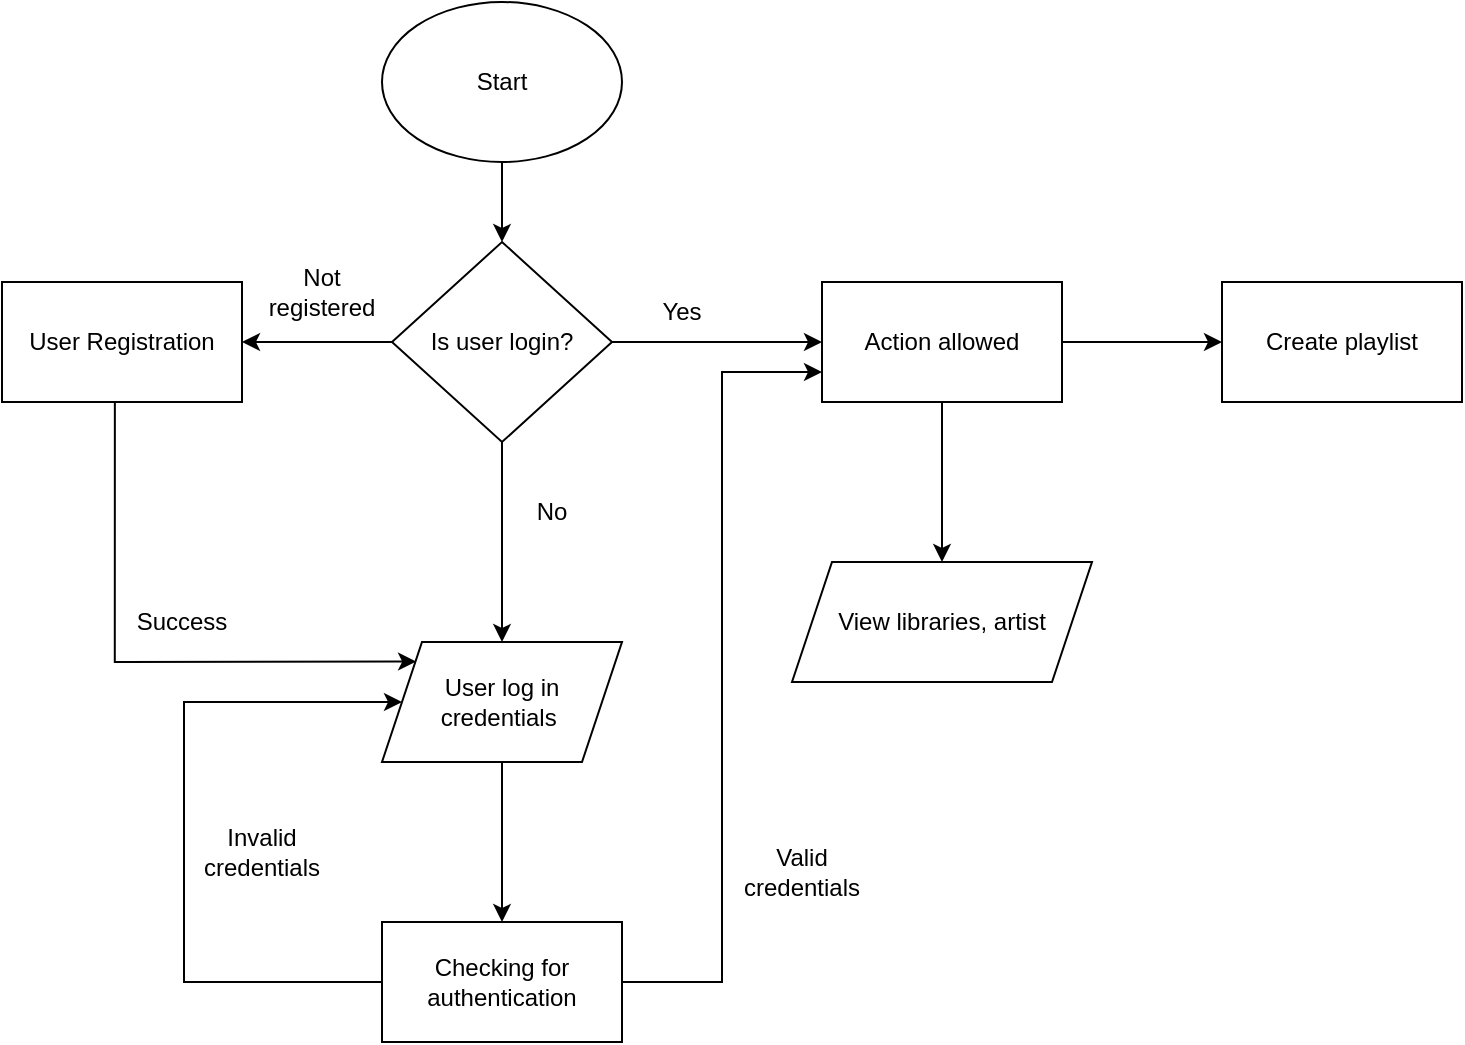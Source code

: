 <mxfile version="24.5.4" type="device">
  <diagram name="Page-1" id="OXSxE3VEZ94DNFSUdmI-">
    <mxGraphModel dx="1020" dy="453" grid="1" gridSize="10" guides="1" tooltips="1" connect="1" arrows="1" fold="1" page="1" pageScale="1" pageWidth="850" pageHeight="1100" math="0" shadow="0">
      <root>
        <mxCell id="0" />
        <mxCell id="1" parent="0" />
        <mxCell id="Y8dS5T9toLKJ-sX35FDT-26" style="edgeStyle=orthogonalEdgeStyle;rounded=0;orthogonalLoop=1;jettySize=auto;html=1;entryX=0.5;entryY=0;entryDx=0;entryDy=0;" parent="1" source="Y8dS5T9toLKJ-sX35FDT-1" target="Y8dS5T9toLKJ-sX35FDT-2" edge="1">
          <mxGeometry relative="1" as="geometry" />
        </mxCell>
        <mxCell id="Y8dS5T9toLKJ-sX35FDT-1" value="Start" style="ellipse;whiteSpace=wrap;html=1;" parent="1" vertex="1">
          <mxGeometry x="260" y="80" width="120" height="80" as="geometry" />
        </mxCell>
        <mxCell id="Y8dS5T9toLKJ-sX35FDT-3" style="edgeStyle=orthogonalEdgeStyle;rounded=0;orthogonalLoop=1;jettySize=auto;html=1;" parent="1" source="Y8dS5T9toLKJ-sX35FDT-2" edge="1">
          <mxGeometry relative="1" as="geometry">
            <mxPoint x="480" y="250" as="targetPoint" />
          </mxGeometry>
        </mxCell>
        <mxCell id="Y8dS5T9toLKJ-sX35FDT-11" value="" style="edgeStyle=orthogonalEdgeStyle;rounded=0;orthogonalLoop=1;jettySize=auto;html=1;" parent="1" source="Y8dS5T9toLKJ-sX35FDT-2" target="Y8dS5T9toLKJ-sX35FDT-10" edge="1">
          <mxGeometry relative="1" as="geometry" />
        </mxCell>
        <mxCell id="Y8dS5T9toLKJ-sX35FDT-20" value="" style="edgeStyle=orthogonalEdgeStyle;rounded=0;orthogonalLoop=1;jettySize=auto;html=1;" parent="1" source="Y8dS5T9toLKJ-sX35FDT-2" target="Y8dS5T9toLKJ-sX35FDT-19" edge="1">
          <mxGeometry relative="1" as="geometry" />
        </mxCell>
        <mxCell id="Y8dS5T9toLKJ-sX35FDT-2" value="Is user login?" style="rhombus;whiteSpace=wrap;html=1;" parent="1" vertex="1">
          <mxGeometry x="265" y="200" width="110" height="100" as="geometry" />
        </mxCell>
        <mxCell id="Y8dS5T9toLKJ-sX35FDT-7" value="" style="edgeStyle=orthogonalEdgeStyle;rounded=0;orthogonalLoop=1;jettySize=auto;html=1;" parent="1" source="Y8dS5T9toLKJ-sX35FDT-4" target="Y8dS5T9toLKJ-sX35FDT-6" edge="1">
          <mxGeometry relative="1" as="geometry" />
        </mxCell>
        <mxCell id="Y8dS5T9toLKJ-sX35FDT-9" value="" style="edgeStyle=orthogonalEdgeStyle;rounded=0;orthogonalLoop=1;jettySize=auto;html=1;" parent="1" source="Y8dS5T9toLKJ-sX35FDT-4" target="Y8dS5T9toLKJ-sX35FDT-8" edge="1">
          <mxGeometry relative="1" as="geometry" />
        </mxCell>
        <mxCell id="Y8dS5T9toLKJ-sX35FDT-4" value="Action allowed" style="rounded=0;whiteSpace=wrap;html=1;" parent="1" vertex="1">
          <mxGeometry x="480" y="220" width="120" height="60" as="geometry" />
        </mxCell>
        <mxCell id="Y8dS5T9toLKJ-sX35FDT-6" value="Create playlist" style="whiteSpace=wrap;html=1;rounded=0;" parent="1" vertex="1">
          <mxGeometry x="680" y="220" width="120" height="60" as="geometry" />
        </mxCell>
        <mxCell id="Y8dS5T9toLKJ-sX35FDT-8" value="View libraries, artist" style="shape=parallelogram;perimeter=parallelogramPerimeter;whiteSpace=wrap;html=1;fixedSize=1;rounded=0;" parent="1" vertex="1">
          <mxGeometry x="465" y="360" width="150" height="60" as="geometry" />
        </mxCell>
        <mxCell id="Y8dS5T9toLKJ-sX35FDT-13" value="" style="edgeStyle=orthogonalEdgeStyle;rounded=0;orthogonalLoop=1;jettySize=auto;html=1;" parent="1" source="Y8dS5T9toLKJ-sX35FDT-10" target="Y8dS5T9toLKJ-sX35FDT-12" edge="1">
          <mxGeometry relative="1" as="geometry" />
        </mxCell>
        <mxCell id="Y8dS5T9toLKJ-sX35FDT-10" value="User log in credentials&amp;nbsp;" style="shape=parallelogram;perimeter=parallelogramPerimeter;whiteSpace=wrap;html=1;fixedSize=1;" parent="1" vertex="1">
          <mxGeometry x="260" y="400" width="120" height="60" as="geometry" />
        </mxCell>
        <mxCell id="Y8dS5T9toLKJ-sX35FDT-14" style="edgeStyle=orthogonalEdgeStyle;rounded=0;orthogonalLoop=1;jettySize=auto;html=1;entryX=0;entryY=0.75;entryDx=0;entryDy=0;" parent="1" source="Y8dS5T9toLKJ-sX35FDT-12" target="Y8dS5T9toLKJ-sX35FDT-4" edge="1">
          <mxGeometry relative="1" as="geometry" />
        </mxCell>
        <mxCell id="Y8dS5T9toLKJ-sX35FDT-16" style="edgeStyle=orthogonalEdgeStyle;rounded=0;orthogonalLoop=1;jettySize=auto;html=1;exitX=0;exitY=0.5;exitDx=0;exitDy=0;entryX=0;entryY=0.5;entryDx=0;entryDy=0;" parent="1" source="Y8dS5T9toLKJ-sX35FDT-12" target="Y8dS5T9toLKJ-sX35FDT-10" edge="1">
          <mxGeometry relative="1" as="geometry">
            <mxPoint x="160" y="420" as="targetPoint" />
            <Array as="points">
              <mxPoint x="161" y="570" />
              <mxPoint x="161" y="430" />
            </Array>
          </mxGeometry>
        </mxCell>
        <mxCell id="Y8dS5T9toLKJ-sX35FDT-12" value="Checking for authentication" style="whiteSpace=wrap;html=1;" parent="1" vertex="1">
          <mxGeometry x="260" y="540" width="120" height="60" as="geometry" />
        </mxCell>
        <mxCell id="Y8dS5T9toLKJ-sX35FDT-15" value="Valid credentials" style="text;strokeColor=none;align=center;fillColor=none;html=1;verticalAlign=middle;whiteSpace=wrap;rounded=0;" parent="1" vertex="1">
          <mxGeometry x="440" y="500" width="60" height="30" as="geometry" />
        </mxCell>
        <mxCell id="Y8dS5T9toLKJ-sX35FDT-17" value="Invalid credentials" style="text;strokeColor=none;align=center;fillColor=none;html=1;verticalAlign=middle;whiteSpace=wrap;rounded=0;" parent="1" vertex="1">
          <mxGeometry x="170" y="490" width="60" height="30" as="geometry" />
        </mxCell>
        <mxCell id="Y8dS5T9toLKJ-sX35FDT-23" style="edgeStyle=orthogonalEdgeStyle;rounded=0;orthogonalLoop=1;jettySize=auto;html=1;exitX=0.5;exitY=1;exitDx=0;exitDy=0;entryX=0.142;entryY=0.163;entryDx=0;entryDy=0;entryPerimeter=0;" parent="1" target="Y8dS5T9toLKJ-sX35FDT-10" edge="1">
          <mxGeometry relative="1" as="geometry">
            <mxPoint x="273.573" y="408.571" as="targetPoint" />
            <mxPoint x="126.43" y="280" as="sourcePoint" />
            <Array as="points">
              <mxPoint x="126" y="410" />
              <mxPoint x="130" y="410" />
            </Array>
          </mxGeometry>
        </mxCell>
        <mxCell id="Y8dS5T9toLKJ-sX35FDT-19" value="User Registration" style="whiteSpace=wrap;html=1;" parent="1" vertex="1">
          <mxGeometry x="70" y="220" width="120" height="60" as="geometry" />
        </mxCell>
        <mxCell id="Y8dS5T9toLKJ-sX35FDT-25" value="Success" style="text;strokeColor=none;align=center;fillColor=none;html=1;verticalAlign=middle;whiteSpace=wrap;rounded=0;" parent="1" vertex="1">
          <mxGeometry x="130" y="375" width="60" height="30" as="geometry" />
        </mxCell>
        <mxCell id="Y8dS5T9toLKJ-sX35FDT-27" value="No" style="text;strokeColor=none;align=center;fillColor=none;html=1;verticalAlign=middle;whiteSpace=wrap;rounded=0;" parent="1" vertex="1">
          <mxGeometry x="315" y="320" width="60" height="30" as="geometry" />
        </mxCell>
        <mxCell id="Y8dS5T9toLKJ-sX35FDT-28" value="Yes" style="text;strokeColor=none;align=center;fillColor=none;html=1;verticalAlign=middle;whiteSpace=wrap;rounded=0;" parent="1" vertex="1">
          <mxGeometry x="380" y="220" width="60" height="30" as="geometry" />
        </mxCell>
        <mxCell id="Y8dS5T9toLKJ-sX35FDT-29" value="Not registered" style="text;strokeColor=none;align=center;fillColor=none;html=1;verticalAlign=middle;whiteSpace=wrap;rounded=0;" parent="1" vertex="1">
          <mxGeometry x="200" y="210" width="60" height="30" as="geometry" />
        </mxCell>
      </root>
    </mxGraphModel>
  </diagram>
</mxfile>
